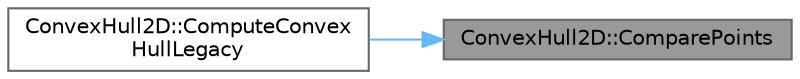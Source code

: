 digraph "ConvexHull2D::ComparePoints"
{
 // INTERACTIVE_SVG=YES
 // LATEX_PDF_SIZE
  bgcolor="transparent";
  edge [fontname=Helvetica,fontsize=10,labelfontname=Helvetica,labelfontsize=10];
  node [fontname=Helvetica,fontsize=10,shape=box,height=0.2,width=0.4];
  rankdir="RL";
  Node1 [id="Node000001",label="ConvexHull2D::ComparePoints",height=0.2,width=0.4,color="gray40", fillcolor="grey60", style="filled", fontcolor="black",tooltip="Returns true if 'a' is more lower-left than 'b'."];
  Node1 -> Node2 [id="edge1_Node000001_Node000002",dir="back",color="steelblue1",style="solid",tooltip=" "];
  Node2 [id="Node000002",label="ConvexHull2D::ComputeConvex\lHullLegacy",height=0.2,width=0.4,color="grey40", fillcolor="white", style="filled",URL="$dd/db6/namespaceConvexHull2D.html#a86db4a642e78ef1d7283348110d54e5a",tooltip="Calculates convex hull on xy-plane of points on 'Points' and stores the indices of the resulting hull..."];
}
